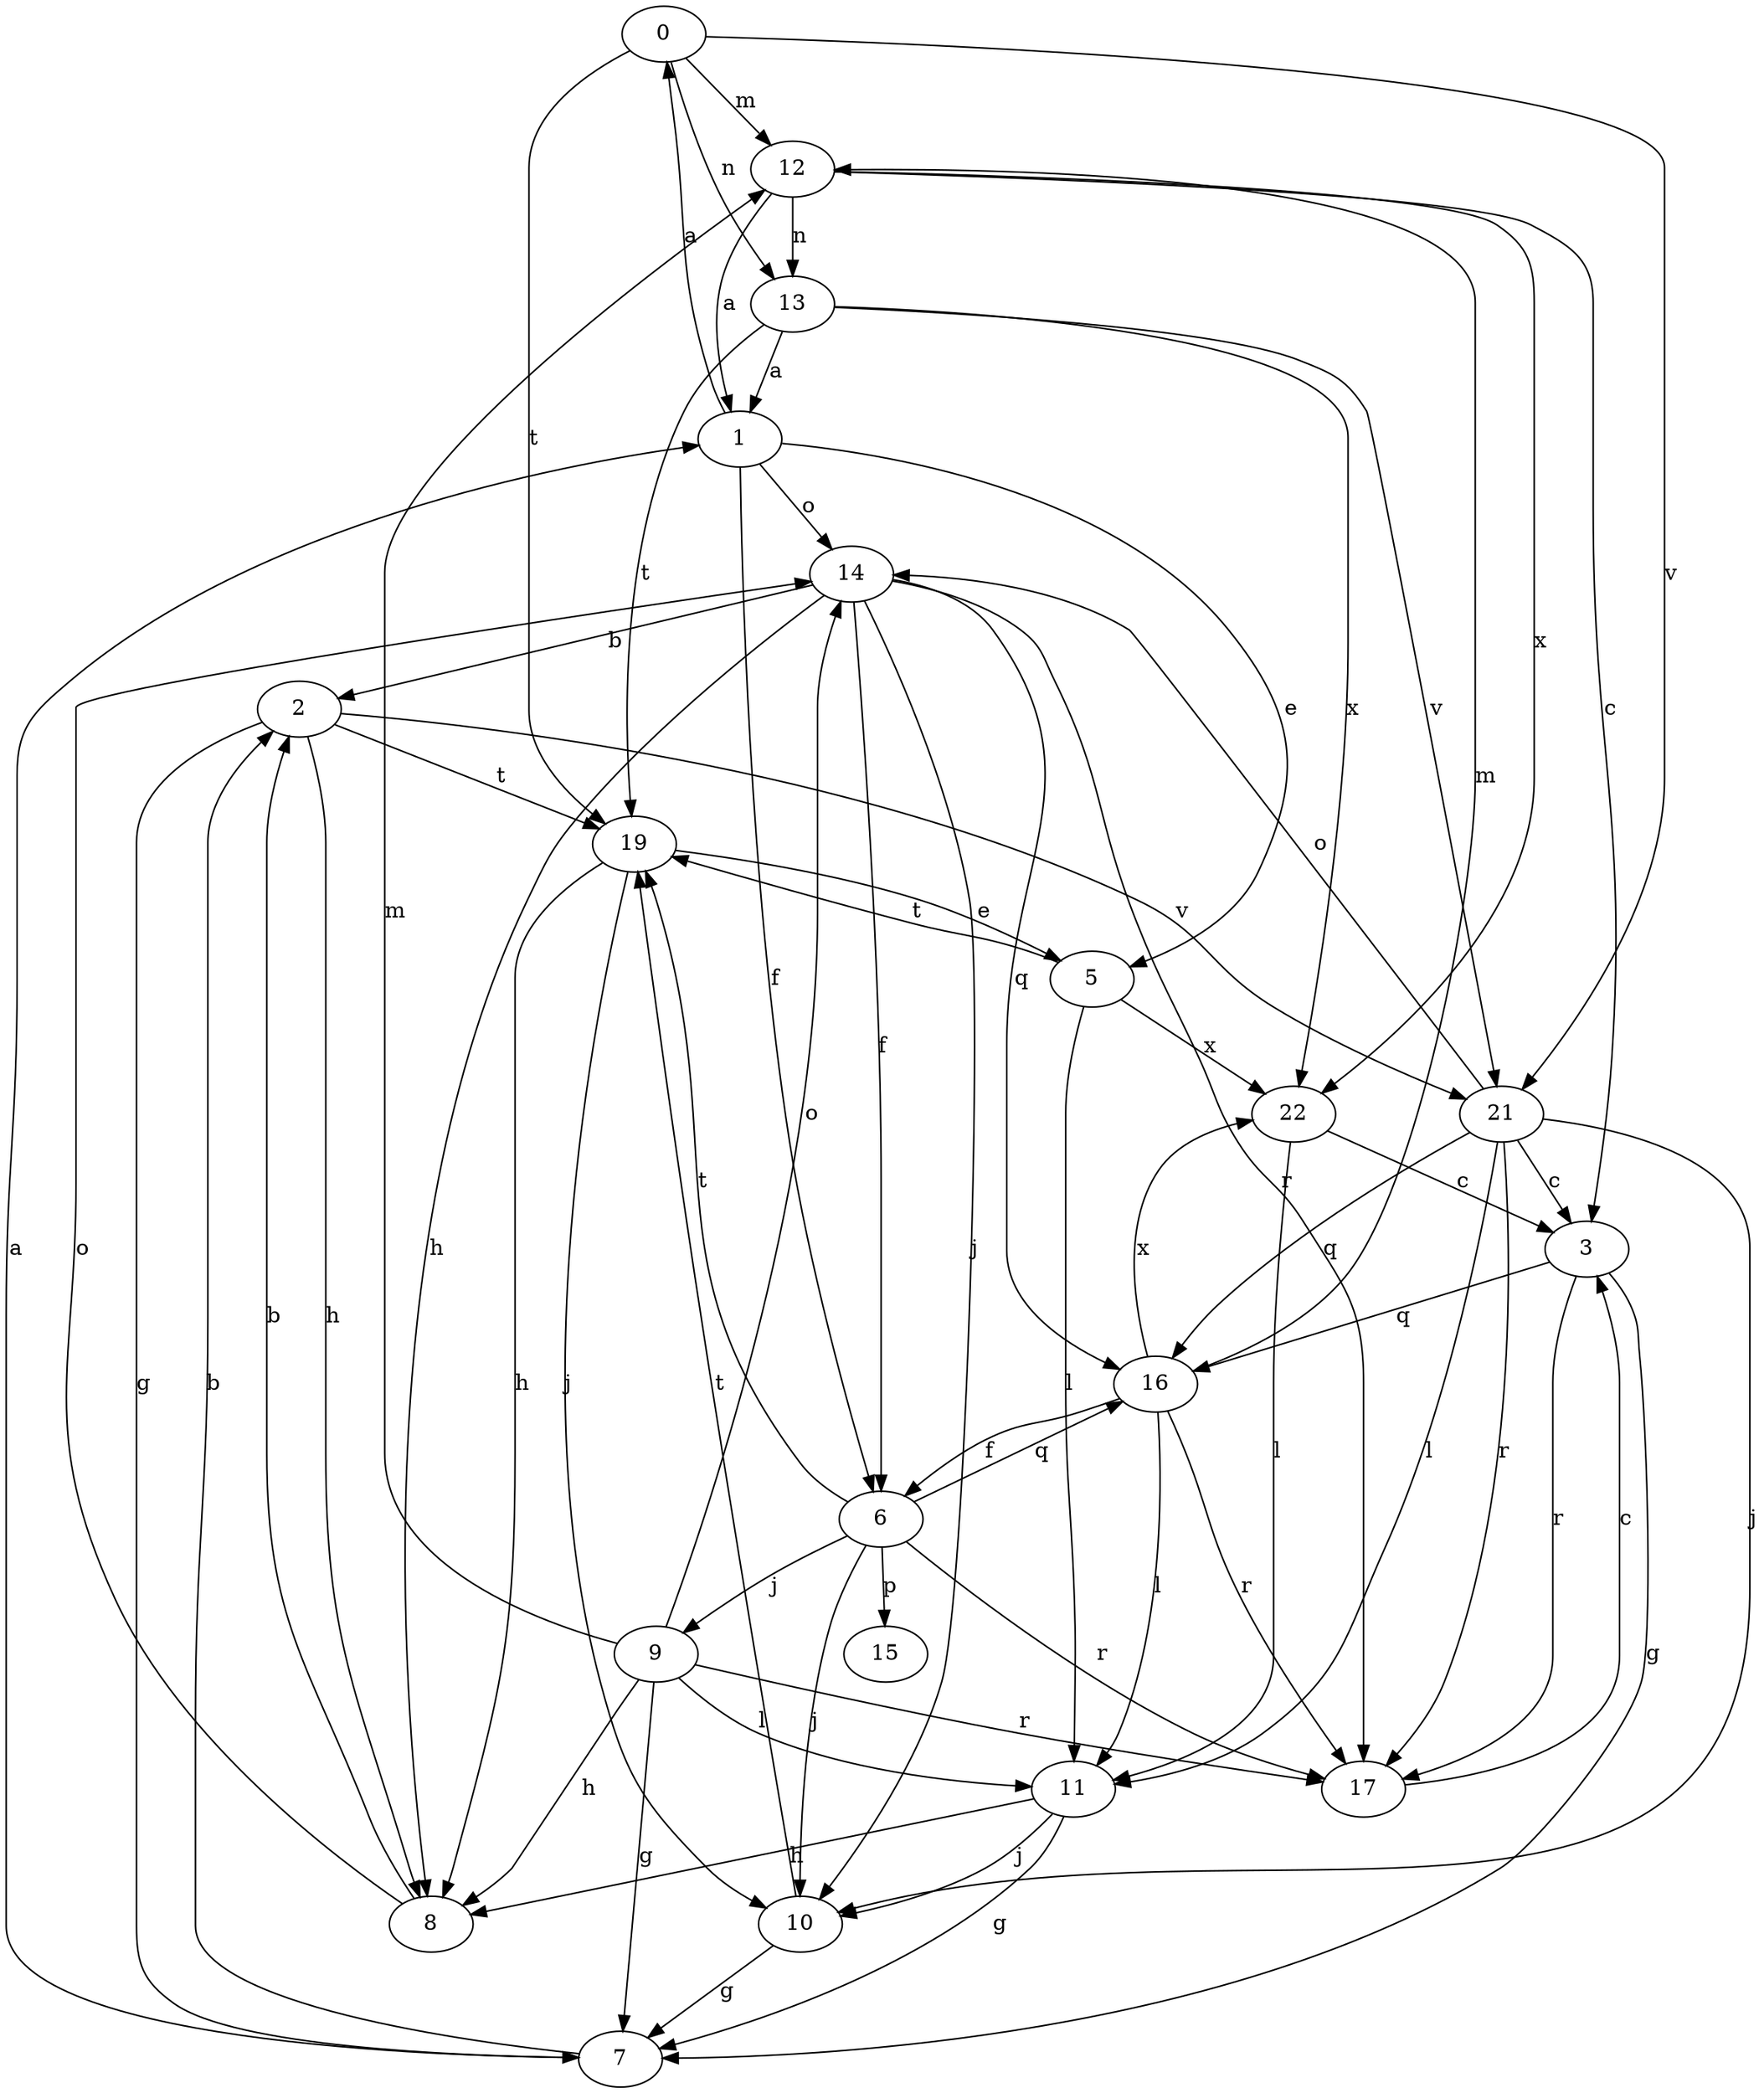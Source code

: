 strict digraph  {
0;
1;
2;
3;
5;
6;
7;
8;
9;
10;
11;
12;
13;
14;
15;
16;
17;
19;
21;
22;
0 -> 12  [label=m];
0 -> 13  [label=n];
0 -> 19  [label=t];
0 -> 21  [label=v];
1 -> 0  [label=a];
1 -> 5  [label=e];
1 -> 6  [label=f];
1 -> 14  [label=o];
2 -> 7  [label=g];
2 -> 8  [label=h];
2 -> 19  [label=t];
2 -> 21  [label=v];
3 -> 7  [label=g];
3 -> 16  [label=q];
3 -> 17  [label=r];
5 -> 11  [label=l];
5 -> 19  [label=t];
5 -> 22  [label=x];
6 -> 9  [label=j];
6 -> 10  [label=j];
6 -> 15  [label=p];
6 -> 16  [label=q];
6 -> 17  [label=r];
6 -> 19  [label=t];
7 -> 1  [label=a];
7 -> 2  [label=b];
8 -> 2  [label=b];
8 -> 14  [label=o];
9 -> 7  [label=g];
9 -> 8  [label=h];
9 -> 11  [label=l];
9 -> 12  [label=m];
9 -> 14  [label=o];
9 -> 17  [label=r];
10 -> 7  [label=g];
10 -> 19  [label=t];
11 -> 7  [label=g];
11 -> 8  [label=h];
11 -> 10  [label=j];
12 -> 1  [label=a];
12 -> 3  [label=c];
12 -> 13  [label=n];
12 -> 22  [label=x];
13 -> 1  [label=a];
13 -> 19  [label=t];
13 -> 21  [label=v];
13 -> 22  [label=x];
14 -> 2  [label=b];
14 -> 6  [label=f];
14 -> 8  [label=h];
14 -> 10  [label=j];
14 -> 16  [label=q];
14 -> 17  [label=r];
16 -> 6  [label=f];
16 -> 11  [label=l];
16 -> 12  [label=m];
16 -> 17  [label=r];
16 -> 22  [label=x];
17 -> 3  [label=c];
19 -> 5  [label=e];
19 -> 8  [label=h];
19 -> 10  [label=j];
21 -> 3  [label=c];
21 -> 10  [label=j];
21 -> 11  [label=l];
21 -> 14  [label=o];
21 -> 16  [label=q];
21 -> 17  [label=r];
22 -> 3  [label=c];
22 -> 11  [label=l];
}
